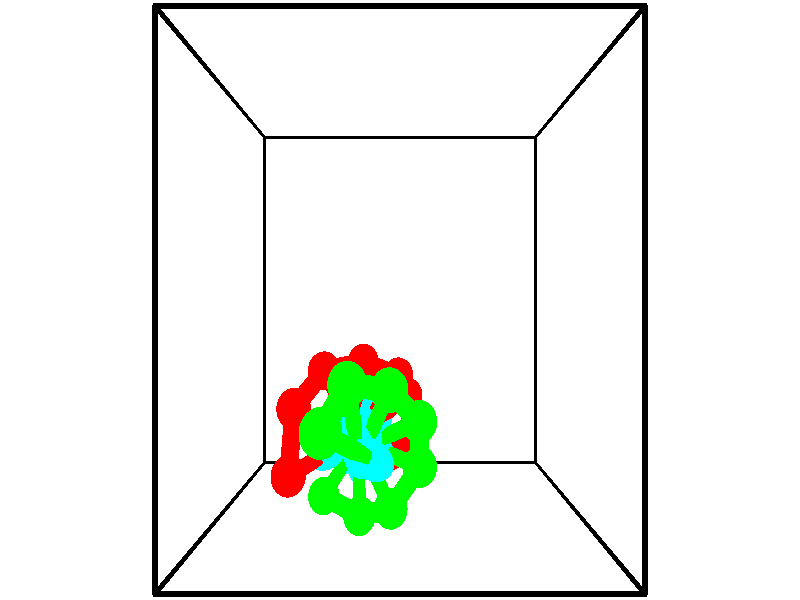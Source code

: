 // switches for output
#declare DRAW_BASES = 1; // possible values are 0, 1; only relevant for DNA ribbons
#declare DRAW_BASES_TYPE = 3; // possible values are 1, 2, 3; only relevant for DNA ribbons
#declare DRAW_FOG = 0; // set to 1 to enable fog

#include "colors.inc"

#include "transforms.inc"
background { rgb <1, 1, 1>}

#default {
   normal{
       ripples 0.25
       frequency 0.20
       turbulence 0.2
       lambda 5
   }
	finish {
		phong 0.1
		phong_size 40.
	}
}

// original window dimensions: 1024x640


// camera settings

camera {
	sky <-0, 1, 0>
	up <-0, 1, 0>
	right 1.6 * <1, 0, 0>
	location <2.5, 2.5, 11.1562>
	look_at <2.5, 2.5, 2.5>
	direction <0, 0, -8.6562>
	angle 67.0682
}


# declare cpy_camera_pos = <2.5, 2.5, 11.1562>;
# if (DRAW_FOG = 1)
fog {
	fog_type 2
	up vnormalize(cpy_camera_pos)
	color rgbt<1,1,1,0.3>
	distance 1e-5
	fog_alt 3e-3
	fog_offset 4
}
# end


// LIGHTS

# declare lum = 6;
global_settings {
	ambient_light rgb lum * <0.05, 0.05, 0.05>
	max_trace_level 15
}# declare cpy_direct_light_amount = 0.25;
light_source
{	1000 * <-1, -1, 1>,
	rgb lum * cpy_direct_light_amount
	parallel
}

light_source
{	1000 * <1, 1, -1>,
	rgb lum * cpy_direct_light_amount
	parallel
}

// strand 0

// nucleotide -1

// particle -1
sphere {
	<2.353419, 0.055420, -0.367306> 0.250000
	pigment { color rgbt <1,0,0,0> }
	no_shadow
}
cylinder {
	<2.041595, 0.200611, -0.163136>,  <1.854501, 0.287726, -0.040633>, 0.100000
	pigment { color rgbt <1,0,0,0> }
	no_shadow
}
cylinder {
	<2.041595, 0.200611, -0.163136>,  <2.353419, 0.055420, -0.367306>, 0.100000
	pigment { color rgbt <1,0,0,0> }
	no_shadow
}

// particle -1
sphere {
	<2.041595, 0.200611, -0.163136> 0.100000
	pigment { color rgbt <1,0,0,0> }
	no_shadow
}
sphere {
	0, 1
	scale<0.080000,0.200000,0.300000>
	matrix <0.625972, 0.424029, 0.654491,
		0.021132, 0.829727, -0.557770,
		-0.779559, 0.362979, 0.510425,
		1.807728, 0.309505, -0.010008>
	pigment { color rgbt <0,1,1,0> }
	no_shadow
}
cylinder {
	<2.643514, 0.376379, 0.226765>,  <2.353419, 0.055420, -0.367306>, 0.130000
	pigment { color rgbt <1,0,0,0> }
	no_shadow
}

// nucleotide -1

// particle -1
sphere {
	<2.643514, 0.376379, 0.226765> 0.250000
	pigment { color rgbt <1,0,0,0> }
	no_shadow
}
cylinder {
	<2.269913, 0.464390, 0.339355>,  <2.045752, 0.517196, 0.406910>, 0.100000
	pigment { color rgbt <1,0,0,0> }
	no_shadow
}
cylinder {
	<2.269913, 0.464390, 0.339355>,  <2.643514, 0.376379, 0.226765>, 0.100000
	pigment { color rgbt <1,0,0,0> }
	no_shadow
}

// particle -1
sphere {
	<2.269913, 0.464390, 0.339355> 0.100000
	pigment { color rgbt <1,0,0,0> }
	no_shadow
}
sphere {
	0, 1
	scale<0.080000,0.200000,0.300000>
	matrix <0.349575, 0.400224, 0.847124,
		0.073736, 0.889612, -0.450725,
		-0.934002, 0.220026, 0.281475,
		1.989712, 0.530398, 0.423798>
	pigment { color rgbt <0,1,1,0> }
	no_shadow
}
cylinder {
	<2.641307, 1.110049, 0.533263>,  <2.643514, 0.376379, 0.226765>, 0.130000
	pigment { color rgbt <1,0,0,0> }
	no_shadow
}

// nucleotide -1

// particle -1
sphere {
	<2.641307, 1.110049, 0.533263> 0.250000
	pigment { color rgbt <1,0,0,0> }
	no_shadow
}
cylinder {
	<2.334908, 0.893215, 0.671474>,  <2.151068, 0.763115, 0.754402>, 0.100000
	pigment { color rgbt <1,0,0,0> }
	no_shadow
}
cylinder {
	<2.334908, 0.893215, 0.671474>,  <2.641307, 1.110049, 0.533263>, 0.100000
	pigment { color rgbt <1,0,0,0> }
	no_shadow
}

// particle -1
sphere {
	<2.334908, 0.893215, 0.671474> 0.100000
	pigment { color rgbt <1,0,0,0> }
	no_shadow
}
sphere {
	0, 1
	scale<0.080000,0.200000,0.300000>
	matrix <0.137106, 0.387369, 0.911673,
		-0.628052, 0.745713, -0.222401,
		-0.765998, -0.542086, 0.345530,
		2.105108, 0.730589, 0.775133>
	pigment { color rgbt <0,1,1,0> }
	no_shadow
}
cylinder {
	<2.471215, 1.456208, 1.149525>,  <2.641307, 1.110049, 0.533263>, 0.130000
	pigment { color rgbt <1,0,0,0> }
	no_shadow
}

// nucleotide -1

// particle -1
sphere {
	<2.471215, 1.456208, 1.149525> 0.250000
	pigment { color rgbt <1,0,0,0> }
	no_shadow
}
cylinder {
	<2.213196, 1.150616, 1.155800>,  <2.058384, 0.967260, 1.159565>, 0.100000
	pigment { color rgbt <1,0,0,0> }
	no_shadow
}
cylinder {
	<2.213196, 1.150616, 1.155800>,  <2.471215, 1.456208, 1.149525>, 0.100000
	pigment { color rgbt <1,0,0,0> }
	no_shadow
}

// particle -1
sphere {
	<2.213196, 1.150616, 1.155800> 0.100000
	pigment { color rgbt <1,0,0,0> }
	no_shadow
}
sphere {
	0, 1
	scale<0.080000,0.200000,0.300000>
	matrix <-0.159576, 0.154754, 0.974980,
		-0.747295, 0.626405, -0.221737,
		-0.645047, -0.763982, 0.015688,
		2.019682, 0.921421, 1.160506>
	pigment { color rgbt <0,1,1,0> }
	no_shadow
}
cylinder {
	<1.906091, 1.661231, 1.389462>,  <2.471215, 1.456208, 1.149525>, 0.130000
	pigment { color rgbt <1,0,0,0> }
	no_shadow
}

// nucleotide -1

// particle -1
sphere {
	<1.906091, 1.661231, 1.389462> 0.250000
	pigment { color rgbt <1,0,0,0> }
	no_shadow
}
cylinder {
	<1.850121, 1.273575, 1.470642>,  <1.816538, 1.040981, 1.519350>, 0.100000
	pigment { color rgbt <1,0,0,0> }
	no_shadow
}
cylinder {
	<1.850121, 1.273575, 1.470642>,  <1.906091, 1.661231, 1.389462>, 0.100000
	pigment { color rgbt <1,0,0,0> }
	no_shadow
}

// particle -1
sphere {
	<1.850121, 1.273575, 1.470642> 0.100000
	pigment { color rgbt <1,0,0,0> }
	no_shadow
}
sphere {
	0, 1
	scale<0.080000,0.200000,0.300000>
	matrix <-0.229067, 0.231090, 0.945582,
		-0.963301, 0.085822, -0.254333,
		-0.139926, -0.969140, 0.202951,
		1.808143, 0.982833, 1.531527>
	pigment { color rgbt <0,1,1,0> }
	no_shadow
}
cylinder {
	<1.326344, 1.586033, 1.817451>,  <1.906091, 1.661231, 1.389462>, 0.130000
	pigment { color rgbt <1,0,0,0> }
	no_shadow
}

// nucleotide -1

// particle -1
sphere {
	<1.326344, 1.586033, 1.817451> 0.250000
	pigment { color rgbt <1,0,0,0> }
	no_shadow
}
cylinder {
	<1.537743, 1.251648, 1.876591>,  <1.664582, 1.051017, 1.912075>, 0.100000
	pigment { color rgbt <1,0,0,0> }
	no_shadow
}
cylinder {
	<1.537743, 1.251648, 1.876591>,  <1.326344, 1.586033, 1.817451>, 0.100000
	pigment { color rgbt <1,0,0,0> }
	no_shadow
}

// particle -1
sphere {
	<1.537743, 1.251648, 1.876591> 0.100000
	pigment { color rgbt <1,0,0,0> }
	no_shadow
}
sphere {
	0, 1
	scale<0.080000,0.200000,0.300000>
	matrix <-0.201760, 0.045485, 0.978378,
		-0.824612, -0.546899, -0.144625,
		0.528496, -0.835962, 0.147850,
		1.696292, 1.000859, 1.920946>
	pigment { color rgbt <0,1,1,0> }
	no_shadow
}
cylinder {
	<0.940011, 1.172938, 2.300069>,  <1.326344, 1.586033, 1.817451>, 0.130000
	pigment { color rgbt <1,0,0,0> }
	no_shadow
}

// nucleotide -1

// particle -1
sphere {
	<0.940011, 1.172938, 2.300069> 0.250000
	pigment { color rgbt <1,0,0,0> }
	no_shadow
}
cylinder {
	<1.295746, 0.990948, 2.318295>,  <1.509187, 0.881753, 2.329230>, 0.100000
	pigment { color rgbt <1,0,0,0> }
	no_shadow
}
cylinder {
	<1.295746, 0.990948, 2.318295>,  <0.940011, 1.172938, 2.300069>, 0.100000
	pigment { color rgbt <1,0,0,0> }
	no_shadow
}

// particle -1
sphere {
	<1.295746, 0.990948, 2.318295> 0.100000
	pigment { color rgbt <1,0,0,0> }
	no_shadow
}
sphere {
	0, 1
	scale<0.080000,0.200000,0.300000>
	matrix <-0.123414, -0.142893, 0.982014,
		-0.440283, -0.878964, -0.183230,
		0.889337, -0.454977, 0.045563,
		1.562547, 0.854455, 2.331964>
	pigment { color rgbt <0,1,1,0> }
	no_shadow
}
cylinder {
	<0.889619, 0.384336, 2.450128>,  <0.940011, 1.172938, 2.300069>, 0.130000
	pigment { color rgbt <1,0,0,0> }
	no_shadow
}

// nucleotide -1

// particle -1
sphere {
	<0.889619, 0.384336, 2.450128> 0.250000
	pigment { color rgbt <1,0,0,0> }
	no_shadow
}
cylinder {
	<1.219856, 0.567245, 2.582367>,  <1.417999, 0.676991, 2.661710>, 0.100000
	pigment { color rgbt <1,0,0,0> }
	no_shadow
}
cylinder {
	<1.219856, 0.567245, 2.582367>,  <0.889619, 0.384336, 2.450128>, 0.100000
	pigment { color rgbt <1,0,0,0> }
	no_shadow
}

// particle -1
sphere {
	<1.219856, 0.567245, 2.582367> 0.100000
	pigment { color rgbt <1,0,0,0> }
	no_shadow
}
sphere {
	0, 1
	scale<0.080000,0.200000,0.300000>
	matrix <-0.224490, -0.271346, 0.935936,
		0.517686, -0.846918, -0.121368,
		0.825594, 0.457275, 0.330597,
		1.467535, 0.704428, 2.681546>
	pigment { color rgbt <0,1,1,0> }
	no_shadow
}
// strand 1

// nucleotide -1

// particle -1
sphere {
	<1.587275, 1.223233, 4.216691> 0.250000
	pigment { color rgbt <0,1,0,0> }
	no_shadow
}
cylinder {
	<1.918121, 1.047070, 4.077023>,  <2.116629, 0.941372, 3.993222>, 0.100000
	pigment { color rgbt <0,1,0,0> }
	no_shadow
}
cylinder {
	<1.918121, 1.047070, 4.077023>,  <1.587275, 1.223233, 4.216691>, 0.100000
	pigment { color rgbt <0,1,0,0> }
	no_shadow
}

// particle -1
sphere {
	<1.918121, 1.047070, 4.077023> 0.100000
	pigment { color rgbt <0,1,0,0> }
	no_shadow
}
sphere {
	0, 1
	scale<0.080000,0.200000,0.300000>
	matrix <-0.435634, -0.109837, -0.893397,
		0.355107, 0.891054, -0.282705,
		0.827117, -0.440407, -0.349170,
		2.166256, 0.914947, 3.972272>
	pigment { color rgbt <0,1,1,0> }
	no_shadow
}
cylinder {
	<1.834027, 1.610174, 3.545046>,  <1.587275, 1.223233, 4.216691>, 0.130000
	pigment { color rgbt <0,1,0,0> }
	no_shadow
}

// nucleotide -1

// particle -1
sphere {
	<1.834027, 1.610174, 3.545046> 0.250000
	pigment { color rgbt <0,1,0,0> }
	no_shadow
}
cylinder {
	<1.915070, 1.218685, 3.558029>,  <1.963695, 0.983792, 3.565819>, 0.100000
	pigment { color rgbt <0,1,0,0> }
	no_shadow
}
cylinder {
	<1.915070, 1.218685, 3.558029>,  <1.834027, 1.610174, 3.545046>, 0.100000
	pigment { color rgbt <0,1,0,0> }
	no_shadow
}

// particle -1
sphere {
	<1.915070, 1.218685, 3.558029> 0.100000
	pigment { color rgbt <0,1,0,0> }
	no_shadow
}
sphere {
	0, 1
	scale<0.080000,0.200000,0.300000>
	matrix <-0.058950, -0.045276, -0.997234,
		0.977484, 0.200132, -0.066869,
		0.202606, -0.978722, 0.032459,
		1.975851, 0.925068, 3.567767>
	pigment { color rgbt <0,1,1,0> }
	no_shadow
}
cylinder {
	<2.360151, 1.508785, 3.191151>,  <1.834027, 1.610174, 3.545046>, 0.130000
	pigment { color rgbt <0,1,0,0> }
	no_shadow
}

// nucleotide -1

// particle -1
sphere {
	<2.360151, 1.508785, 3.191151> 0.250000
	pigment { color rgbt <0,1,0,0> }
	no_shadow
}
cylinder {
	<2.173630, 1.154976, 3.196556>,  <2.061717, 0.942691, 3.199799>, 0.100000
	pigment { color rgbt <0,1,0,0> }
	no_shadow
}
cylinder {
	<2.173630, 1.154976, 3.196556>,  <2.360151, 1.508785, 3.191151>, 0.100000
	pigment { color rgbt <0,1,0,0> }
	no_shadow
}

// particle -1
sphere {
	<2.173630, 1.154976, 3.196556> 0.100000
	pigment { color rgbt <0,1,0,0> }
	no_shadow
}
sphere {
	0, 1
	scale<0.080000,0.200000,0.300000>
	matrix <-0.094482, 0.034611, -0.994925,
		0.879565, -0.465213, -0.099711,
		-0.466303, -0.884522, 0.013512,
		2.033739, 0.889619, 3.200610>
	pigment { color rgbt <0,1,1,0> }
	no_shadow
}
cylinder {
	<2.768673, 1.086353, 2.734394>,  <2.360151, 1.508785, 3.191151>, 0.130000
	pigment { color rgbt <0,1,0,0> }
	no_shadow
}

// nucleotide -1

// particle -1
sphere {
	<2.768673, 1.086353, 2.734394> 0.250000
	pigment { color rgbt <0,1,0,0> }
	no_shadow
}
cylinder {
	<2.391525, 0.954773, 2.755524>,  <2.165237, 0.875825, 2.768201>, 0.100000
	pigment { color rgbt <0,1,0,0> }
	no_shadow
}
cylinder {
	<2.391525, 0.954773, 2.755524>,  <2.768673, 1.086353, 2.734394>, 0.100000
	pigment { color rgbt <0,1,0,0> }
	no_shadow
}

// particle -1
sphere {
	<2.391525, 0.954773, 2.755524> 0.100000
	pigment { color rgbt <0,1,0,0> }
	no_shadow
}
sphere {
	0, 1
	scale<0.080000,0.200000,0.300000>
	matrix <-0.063969, 0.023145, -0.997683,
		0.326966, -0.944063, -0.042866,
		-0.942868, -0.328951, 0.052823,
		2.108665, 0.856088, 2.771371>
	pigment { color rgbt <0,1,1,0> }
	no_shadow
}
cylinder {
	<2.787020, 0.483116, 2.388748>,  <2.768673, 1.086353, 2.734394>, 0.130000
	pigment { color rgbt <0,1,0,0> }
	no_shadow
}

// nucleotide -1

// particle -1
sphere {
	<2.787020, 0.483116, 2.388748> 0.250000
	pigment { color rgbt <0,1,0,0> }
	no_shadow
}
cylinder {
	<2.407837, 0.610386, 2.393517>,  <2.180327, 0.686748, 2.396378>, 0.100000
	pigment { color rgbt <0,1,0,0> }
	no_shadow
}
cylinder {
	<2.407837, 0.610386, 2.393517>,  <2.787020, 0.483116, 2.388748>, 0.100000
	pigment { color rgbt <0,1,0,0> }
	no_shadow
}

// particle -1
sphere {
	<2.407837, 0.610386, 2.393517> 0.100000
	pigment { color rgbt <0,1,0,0> }
	no_shadow
}
sphere {
	0, 1
	scale<0.080000,0.200000,0.300000>
	matrix <-0.099202, -0.259562, -0.960618,
		-0.302551, -0.911807, 0.277617,
		-0.947957, 0.318176, 0.011922,
		2.123450, 0.705839, 2.397093>
	pigment { color rgbt <0,1,1,0> }
	no_shadow
}
cylinder {
	<2.362316, -0.099060, 2.133474>,  <2.787020, 0.483116, 2.388748>, 0.130000
	pigment { color rgbt <0,1,0,0> }
	no_shadow
}

// nucleotide -1

// particle -1
sphere {
	<2.362316, -0.099060, 2.133474> 0.250000
	pigment { color rgbt <0,1,0,0> }
	no_shadow
}
cylinder {
	<2.165283, 0.241039, 2.059242>,  <2.047064, 0.445099, 2.014703>, 0.100000
	pigment { color rgbt <0,1,0,0> }
	no_shadow
}
cylinder {
	<2.165283, 0.241039, 2.059242>,  <2.362316, -0.099060, 2.133474>, 0.100000
	pigment { color rgbt <0,1,0,0> }
	no_shadow
}

// particle -1
sphere {
	<2.165283, 0.241039, 2.059242> 0.100000
	pigment { color rgbt <0,1,0,0> }
	no_shadow
}
sphere {
	0, 1
	scale<0.080000,0.200000,0.300000>
	matrix <-0.198681, -0.317482, -0.927217,
		-0.847283, -0.419859, 0.325314,
		-0.492582, 0.850249, -0.185579,
		2.017509, 0.496114, 2.003568>
	pigment { color rgbt <0,1,1,0> }
	no_shadow
}
cylinder {
	<1.870841, -0.288509, 1.798639>,  <2.362316, -0.099060, 2.133474>, 0.130000
	pigment { color rgbt <0,1,0,0> }
	no_shadow
}

// nucleotide -1

// particle -1
sphere {
	<1.870841, -0.288509, 1.798639> 0.250000
	pigment { color rgbt <0,1,0,0> }
	no_shadow
}
cylinder {
	<1.858963, 0.101322, 1.709812>,  <1.851836, 0.335221, 1.656516>, 0.100000
	pigment { color rgbt <0,1,0,0> }
	no_shadow
}
cylinder {
	<1.858963, 0.101322, 1.709812>,  <1.870841, -0.288509, 1.798639>, 0.100000
	pigment { color rgbt <0,1,0,0> }
	no_shadow
}

// particle -1
sphere {
	<1.858963, 0.101322, 1.709812> 0.100000
	pigment { color rgbt <0,1,0,0> }
	no_shadow
}
sphere {
	0, 1
	scale<0.080000,0.200000,0.300000>
	matrix <0.030691, -0.221172, -0.974752,
		-0.999088, -0.035761, -0.023343,
		-0.029695, 0.974579, -0.222068,
		1.850054, 0.393696, 1.643192>
	pigment { color rgbt <0,1,1,0> }
	no_shadow
}
cylinder {
	<1.275253, -0.125723, 1.444533>,  <1.870841, -0.288509, 1.798639>, 0.130000
	pigment { color rgbt <0,1,0,0> }
	no_shadow
}

// nucleotide -1

// particle -1
sphere {
	<1.275253, -0.125723, 1.444533> 0.250000
	pigment { color rgbt <0,1,0,0> }
	no_shadow
}
cylinder {
	<1.516556, 0.176502, 1.342392>,  <1.661337, 0.357837, 1.281107>, 0.100000
	pigment { color rgbt <0,1,0,0> }
	no_shadow
}
cylinder {
	<1.516556, 0.176502, 1.342392>,  <1.275253, -0.125723, 1.444533>, 0.100000
	pigment { color rgbt <0,1,0,0> }
	no_shadow
}

// particle -1
sphere {
	<1.516556, 0.176502, 1.342392> 0.100000
	pigment { color rgbt <0,1,0,0> }
	no_shadow
}
sphere {
	0, 1
	scale<0.080000,0.200000,0.300000>
	matrix <0.031479, -0.342480, -0.938998,
		-0.796926, 0.558419, -0.230387,
		0.603257, 0.755564, -0.255353,
		1.697533, 0.403171, 1.265786>
	pigment { color rgbt <0,1,1,0> }
	no_shadow
}
// box output
cylinder {
	<0.000000, 0.000000, 0.000000>,  <5.000000, 0.000000, 0.000000>, 0.025000
	pigment { color rgbt <0,0,0,0> }
	no_shadow
}
cylinder {
	<0.000000, 0.000000, 0.000000>,  <0.000000, 5.000000, 0.000000>, 0.025000
	pigment { color rgbt <0,0,0,0> }
	no_shadow
}
cylinder {
	<0.000000, 0.000000, 0.000000>,  <0.000000, 0.000000, 5.000000>, 0.025000
	pigment { color rgbt <0,0,0,0> }
	no_shadow
}
cylinder {
	<5.000000, 5.000000, 5.000000>,  <0.000000, 5.000000, 5.000000>, 0.025000
	pigment { color rgbt <0,0,0,0> }
	no_shadow
}
cylinder {
	<5.000000, 5.000000, 5.000000>,  <5.000000, 0.000000, 5.000000>, 0.025000
	pigment { color rgbt <0,0,0,0> }
	no_shadow
}
cylinder {
	<5.000000, 5.000000, 5.000000>,  <5.000000, 5.000000, 0.000000>, 0.025000
	pigment { color rgbt <0,0,0,0> }
	no_shadow
}
cylinder {
	<0.000000, 0.000000, 5.000000>,  <0.000000, 5.000000, 5.000000>, 0.025000
	pigment { color rgbt <0,0,0,0> }
	no_shadow
}
cylinder {
	<0.000000, 0.000000, 5.000000>,  <5.000000, 0.000000, 5.000000>, 0.025000
	pigment { color rgbt <0,0,0,0> }
	no_shadow
}
cylinder {
	<5.000000, 5.000000, 0.000000>,  <0.000000, 5.000000, 0.000000>, 0.025000
	pigment { color rgbt <0,0,0,0> }
	no_shadow
}
cylinder {
	<5.000000, 5.000000, 0.000000>,  <5.000000, 0.000000, 0.000000>, 0.025000
	pigment { color rgbt <0,0,0,0> }
	no_shadow
}
cylinder {
	<5.000000, 0.000000, 5.000000>,  <5.000000, 0.000000, 0.000000>, 0.025000
	pigment { color rgbt <0,0,0,0> }
	no_shadow
}
cylinder {
	<0.000000, 5.000000, 0.000000>,  <0.000000, 5.000000, 5.000000>, 0.025000
	pigment { color rgbt <0,0,0,0> }
	no_shadow
}
// end of box output
